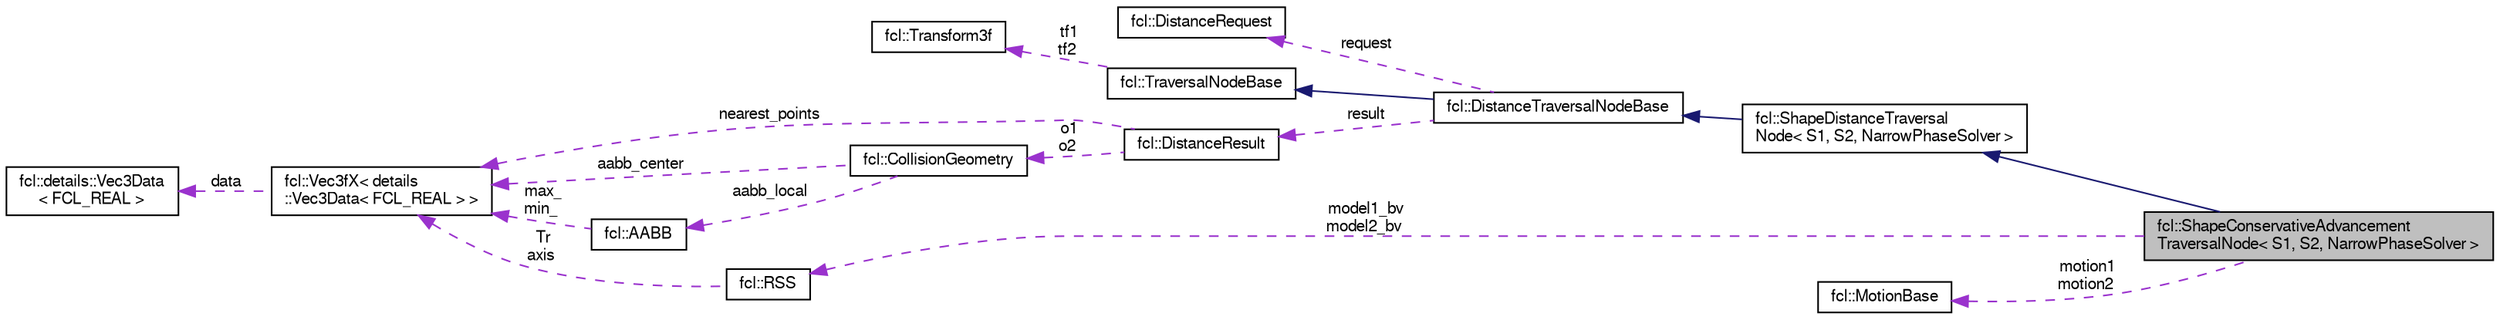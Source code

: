 digraph "fcl::ShapeConservativeAdvancementTraversalNode&lt; S1, S2, NarrowPhaseSolver &gt;"
{
  edge [fontname="FreeSans",fontsize="10",labelfontname="FreeSans",labelfontsize="10"];
  node [fontname="FreeSans",fontsize="10",shape=record];
  rankdir="LR";
  Node1 [label="fcl::ShapeConservativeAdvancement\lTraversalNode\< S1, S2, NarrowPhaseSolver \>",height=0.2,width=0.4,color="black", fillcolor="grey75", style="filled" fontcolor="black"];
  Node2 -> Node1 [dir="back",color="midnightblue",fontsize="10",style="solid",fontname="FreeSans"];
  Node2 [label="fcl::ShapeDistanceTraversal\lNode\< S1, S2, NarrowPhaseSolver \>",height=0.2,width=0.4,color="black", fillcolor="white", style="filled",URL="$a00178.html",tooltip="Traversal node for distance between two shapes. "];
  Node3 -> Node2 [dir="back",color="midnightblue",fontsize="10",style="solid",fontname="FreeSans"];
  Node3 [label="fcl::DistanceTraversalNodeBase",height=0.2,width=0.4,color="black", fillcolor="white", style="filled",URL="$a00046.html",tooltip="Node structure encoding the information required for distance traversal. "];
  Node4 -> Node3 [dir="back",color="midnightblue",fontsize="10",style="solid",fontname="FreeSans"];
  Node4 [label="fcl::TraversalNodeBase",height=0.2,width=0.4,color="black", fillcolor="white", style="filled",URL="$a00214.html",tooltip="Node structure encoding the information required for traversal. "];
  Node5 -> Node4 [dir="back",color="darkorchid3",fontsize="10",style="dashed",label=" tf1\ntf2" ,fontname="FreeSans"];
  Node5 [label="fcl::Transform3f",height=0.2,width=0.4,color="black", fillcolor="white", style="filled",URL="$a00212.html",tooltip="Simple transform class used locally by InterpMotion. "];
  Node6 -> Node3 [dir="back",color="darkorchid3",fontsize="10",style="dashed",label=" result" ,fontname="FreeSans"];
  Node6 [label="fcl::DistanceResult",height=0.2,width=0.4,color="black", fillcolor="white", style="filled",URL="$a00045.html",tooltip="distance result "];
  Node7 -> Node6 [dir="back",color="darkorchid3",fontsize="10",style="dashed",label=" nearest_points" ,fontname="FreeSans"];
  Node7 [label="fcl::Vec3fX\< details\l::Vec3Data\< FCL_REAL \> \>",height=0.2,width=0.4,color="black", fillcolor="white", style="filled",URL="$a00223.html"];
  Node8 -> Node7 [dir="back",color="darkorchid3",fontsize="10",style="dashed",label=" data" ,fontname="FreeSans"];
  Node8 [label="fcl::details::Vec3Data\l\< FCL_REAL \>",height=0.2,width=0.4,color="black", fillcolor="white", style="filled",URL="$a00222.html"];
  Node9 -> Node6 [dir="back",color="darkorchid3",fontsize="10",style="dashed",label=" o1\no2" ,fontname="FreeSans"];
  Node9 [label="fcl::CollisionGeometry",height=0.2,width=0.4,color="black", fillcolor="white", style="filled",URL="$a00028.html",tooltip="The geometry for the object for collision or distance computation. "];
  Node7 -> Node9 [dir="back",color="darkorchid3",fontsize="10",style="dashed",label=" aabb_center" ,fontname="FreeSans"];
  Node10 -> Node9 [dir="back",color="darkorchid3",fontsize="10",style="dashed",label=" aabb_local" ,fontname="FreeSans"];
  Node10 [label="fcl::AABB",height=0.2,width=0.4,color="black", fillcolor="white", style="filled",URL="$a00003.html",tooltip="A class describing the AABB collision structure, which is a box in 3D space determined by two diagona..."];
  Node7 -> Node10 [dir="back",color="darkorchid3",fontsize="10",style="dashed",label=" max_\nmin_" ,fontname="FreeSans"];
  Node11 -> Node3 [dir="back",color="darkorchid3",fontsize="10",style="dashed",label=" request" ,fontname="FreeSans"];
  Node11 [label="fcl::DistanceRequest",height=0.2,width=0.4,color="black", fillcolor="white", style="filled",URL="$a00044.html",tooltip="request to the distance computation "];
  Node12 -> Node1 [dir="back",color="darkorchid3",fontsize="10",style="dashed",label=" motion1\nmotion2" ,fontname="FreeSans"];
  Node12 [label="fcl::MotionBase",height=0.2,width=0.4,color="black", fillcolor="white", style="filled",URL="$a00124.html"];
  Node13 -> Node1 [dir="back",color="darkorchid3",fontsize="10",style="dashed",label=" model1_bv\nmodel2_bv" ,fontname="FreeSans"];
  Node13 [label="fcl::RSS",height=0.2,width=0.4,color="black", fillcolor="white", style="filled",URL="$a00156.html",tooltip="A class for rectangle sphere-swept bounding volume. "];
  Node7 -> Node13 [dir="back",color="darkorchid3",fontsize="10",style="dashed",label=" Tr\naxis" ,fontname="FreeSans"];
}
